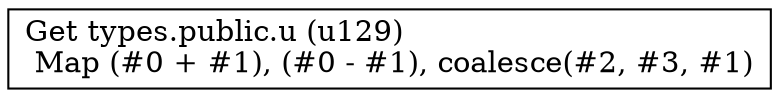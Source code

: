 digraph G {
    node0 [shape = record, label=" Get types.public.u (u129)\l Map (#0 + #1), (#0 - #1), coalesce(#2, #3, #1)\l"]
}
